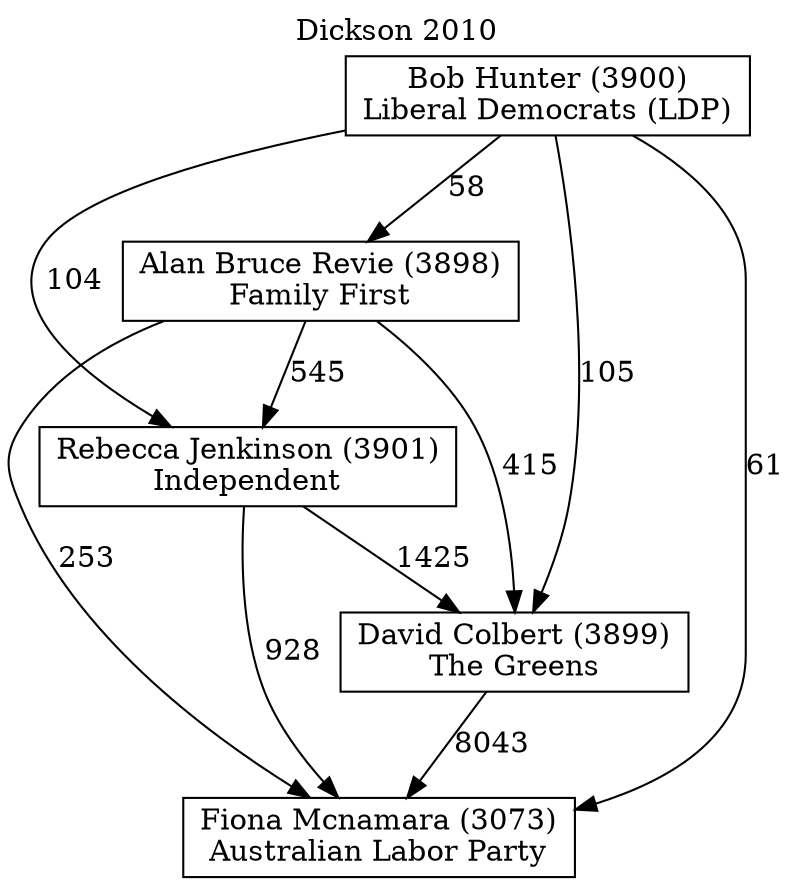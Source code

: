 // House preference flow
digraph "Fiona Mcnamara (3073)_Dickson_2010" {
	graph [label="Dickson 2010" labelloc=t mclimit=10]
	node [shape=box]
	"Fiona Mcnamara (3073)" [label="Fiona Mcnamara (3073)
Australian Labor Party"]
	"David Colbert (3899)" [label="David Colbert (3899)
The Greens"]
	"Rebecca Jenkinson (3901)" [label="Rebecca Jenkinson (3901)
Independent"]
	"Alan Bruce Revie (3898)" [label="Alan Bruce Revie (3898)
Family First"]
	"Bob Hunter (3900)" [label="Bob Hunter (3900)
Liberal Democrats (LDP)"]
	"David Colbert (3899)" -> "Fiona Mcnamara (3073)" [label=8043]
	"Rebecca Jenkinson (3901)" -> "David Colbert (3899)" [label=1425]
	"Alan Bruce Revie (3898)" -> "Rebecca Jenkinson (3901)" [label=545]
	"Bob Hunter (3900)" -> "Alan Bruce Revie (3898)" [label=58]
	"Rebecca Jenkinson (3901)" -> "Fiona Mcnamara (3073)" [label=928]
	"Alan Bruce Revie (3898)" -> "Fiona Mcnamara (3073)" [label=253]
	"Bob Hunter (3900)" -> "Fiona Mcnamara (3073)" [label=61]
	"Bob Hunter (3900)" -> "Rebecca Jenkinson (3901)" [label=104]
	"Alan Bruce Revie (3898)" -> "David Colbert (3899)" [label=415]
	"Bob Hunter (3900)" -> "David Colbert (3899)" [label=105]
}
